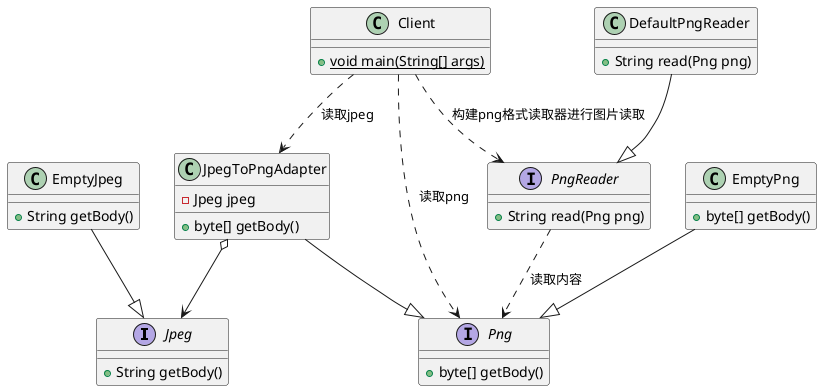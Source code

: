 @startuml
interface Jpeg{
   + String getBody()
}

class EmptyJpeg{
   + String getBody()
}

interface Png{
   + byte[] getBody()
}

class EmptyPng{
   + byte[] getBody()
}

class JpegToPngAdapter{
   - Jpeg jpeg
   + byte[] getBody()
}

interface PngReader{
   + String read(Png png)
}

class DefaultPngReader{
   + String read(Png png)
}

class Client{
    +{static}void main(String[] args)
}
EmptyJpeg --|> Jpeg
EmptyPng --|> Png
JpegToPngAdapter --|> Png
DefaultPngReader --|> PngReader
JpegToPngAdapter o--> Jpeg
PngReader..>Png :读取内容
Client ..> PngReader :构建png格式读取器进行图片读取
Client ..> Png :读取png
Client ..> JpegToPngAdapter :读取jpeg
@enduml